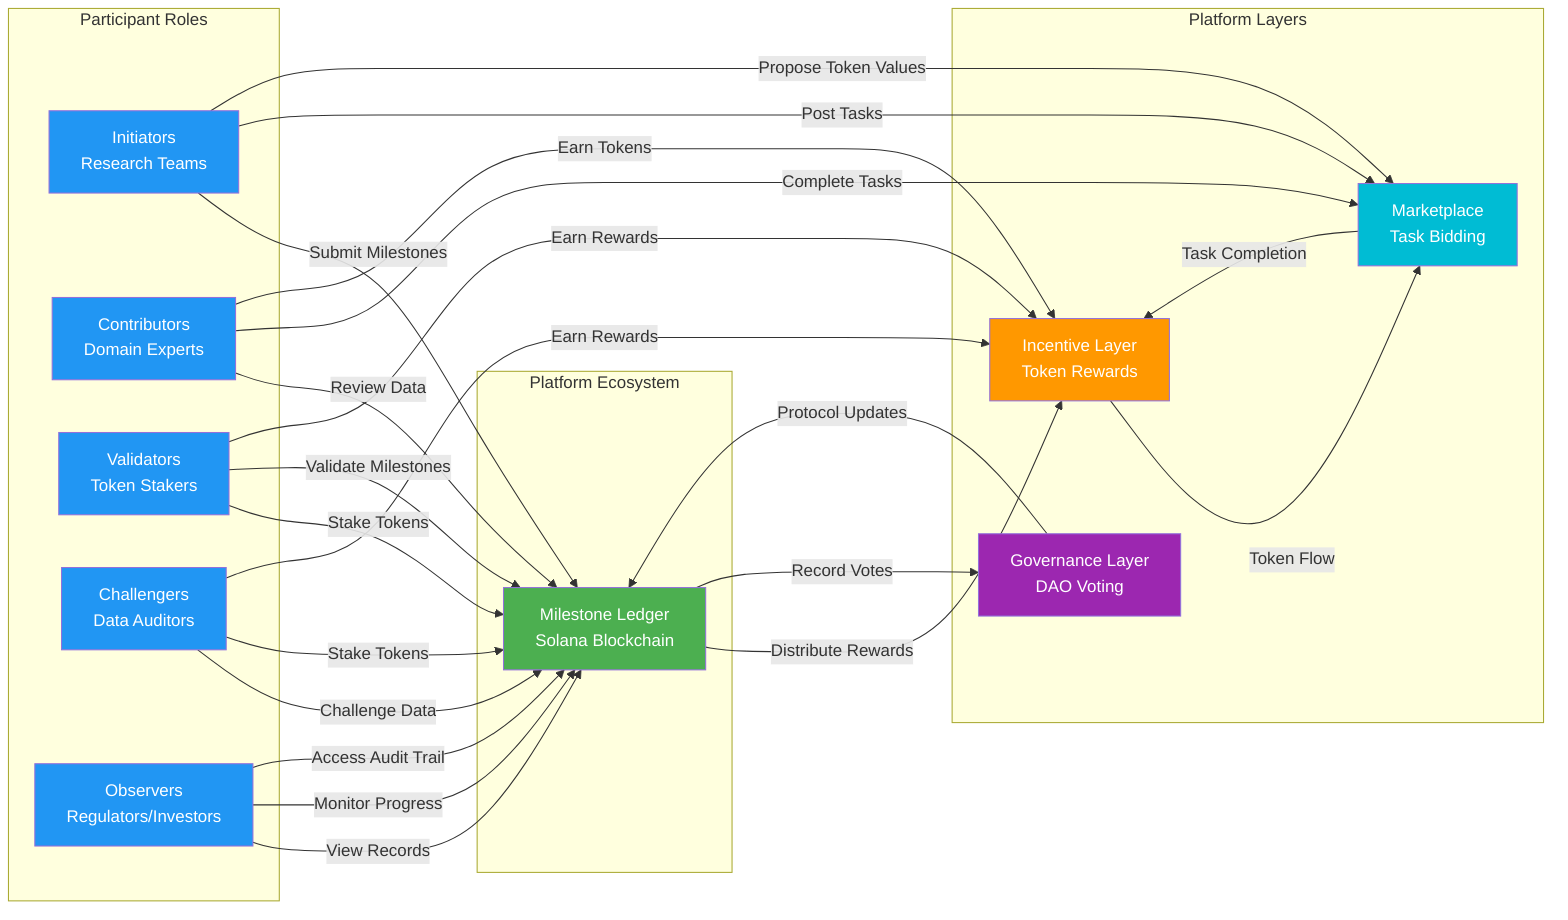 graph LR
    subgraph "Platform Ecosystem"
        ML[Milestone Ledger<br/>Solana Blockchain]
    end
    
    subgraph "Participant Roles"
        INIT[Initiators<br/>Research Teams]
        CONT[Contributors<br/>Domain Experts]
        VAL[Validators<br/>Token Stakers]
        CHAL[Challengers<br/>Data Auditors]
        OBS[Observers<br/>Regulators/Investors]
    end
    
    subgraph "Platform Layers"
        INC[Incentive Layer<br/>Token Rewards]
        GOV[Governance Layer<br/>DAO Voting]
        MARK[Marketplace<br/>Task Bidding]
    end
    
    INIT -->|Submit Milestones| ML
    INIT -->|Post Tasks| MARK
    INIT -->|Propose Token Values| MARK
    
    CONT -->|Review Data| ML
    CONT -->|Complete Tasks| MARK
    CONT -->|Earn Tokens| INC
    
    VAL -->|Stake Tokens| ML
    VAL -->|Validate Milestones| ML
    VAL -->|Earn Rewards| INC
    
    CHAL -->|Challenge Data| ML
    CHAL -->|Stake Tokens| ML
    CHAL -->|Earn Rewards| INC
    
    OBS -->|View Records| ML
    OBS -->|Monitor Progress| ML
    OBS -->|Access Audit Trail| ML
    
    ML -->|Distribute Rewards| INC
    ML -->|Record Votes| GOV
    
    INC -->|Token Flow| MARK
    GOV -->|Protocol Updates| ML
    
    MARK -->|Task Completion| INC
    
    style ML fill:#4caf50,color:#fff
    style INIT fill:#2196f3,color:#fff
    style CONT fill:#2196f3,color:#fff
    style VAL fill:#2196f3,color:#fff
    style CHAL fill:#2196f3,color:#fff
    style OBS fill:#2196f3,color:#fff
    style INC fill:#ff9800,color:#fff
    style GOV fill:#9c27b0,color:#fff
    style MARK fill:#00bcd4,color:#fff